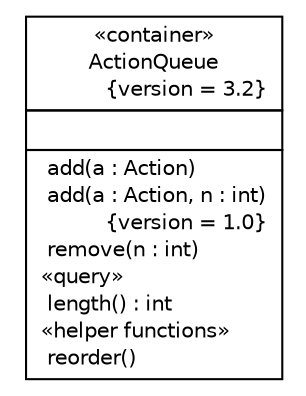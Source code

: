 #!/usr/local/bin/dot
#
# Class diagram 
# Generated by UmlGraph version 5.0 (http://www.spinellis.gr/sw/umlgraph)
#

digraph G {
	edge [fontname="Helvetica",fontsize=10,labelfontname="Helvetica",labelfontsize=10];
	node [fontname="Helvetica",fontsize=10,shape=plaintext];
	// ActionQueue
	c47 [label=<<table border="0" cellborder="1" cellspacing="0" cellpadding="2" port="p"><tr><td><table border="0" cellspacing="0" cellpadding="1"><tr><td align="center" balign="center"> &laquo;container&raquo; </td></tr><tr><td align="center" balign="center"> ActionQueue </td></tr><tr><td align="right" balign="right"> {version = 3.2} </td></tr></table></td></tr><tr><td><table border="0" cellspacing="0" cellpadding="1"><tr><td align="left" balign="left">  </td></tr></table></td></tr><tr><td><table border="0" cellspacing="0" cellpadding="1"><tr><td align="left" balign="left">  add(a : Action) </td></tr><tr><td align="left" balign="left">  add(a : Action, n : int) </td></tr><tr><td align="right" balign="right"> {version = 1.0} </td></tr><tr><td align="left" balign="left">  remove(n : int) </td></tr><tr><td align="left" balign="left"> &laquo;query&raquo; </td></tr><tr><td align="left" balign="left">  length() : int </td></tr><tr><td align="left" balign="left"> &laquo;helper functions&raquo; </td></tr><tr><td align="left" balign="left">  reorder() </td></tr></table></td></tr></table>>, fontname="Helvetica", fontcolor="black", fontsize=10.0];
}


